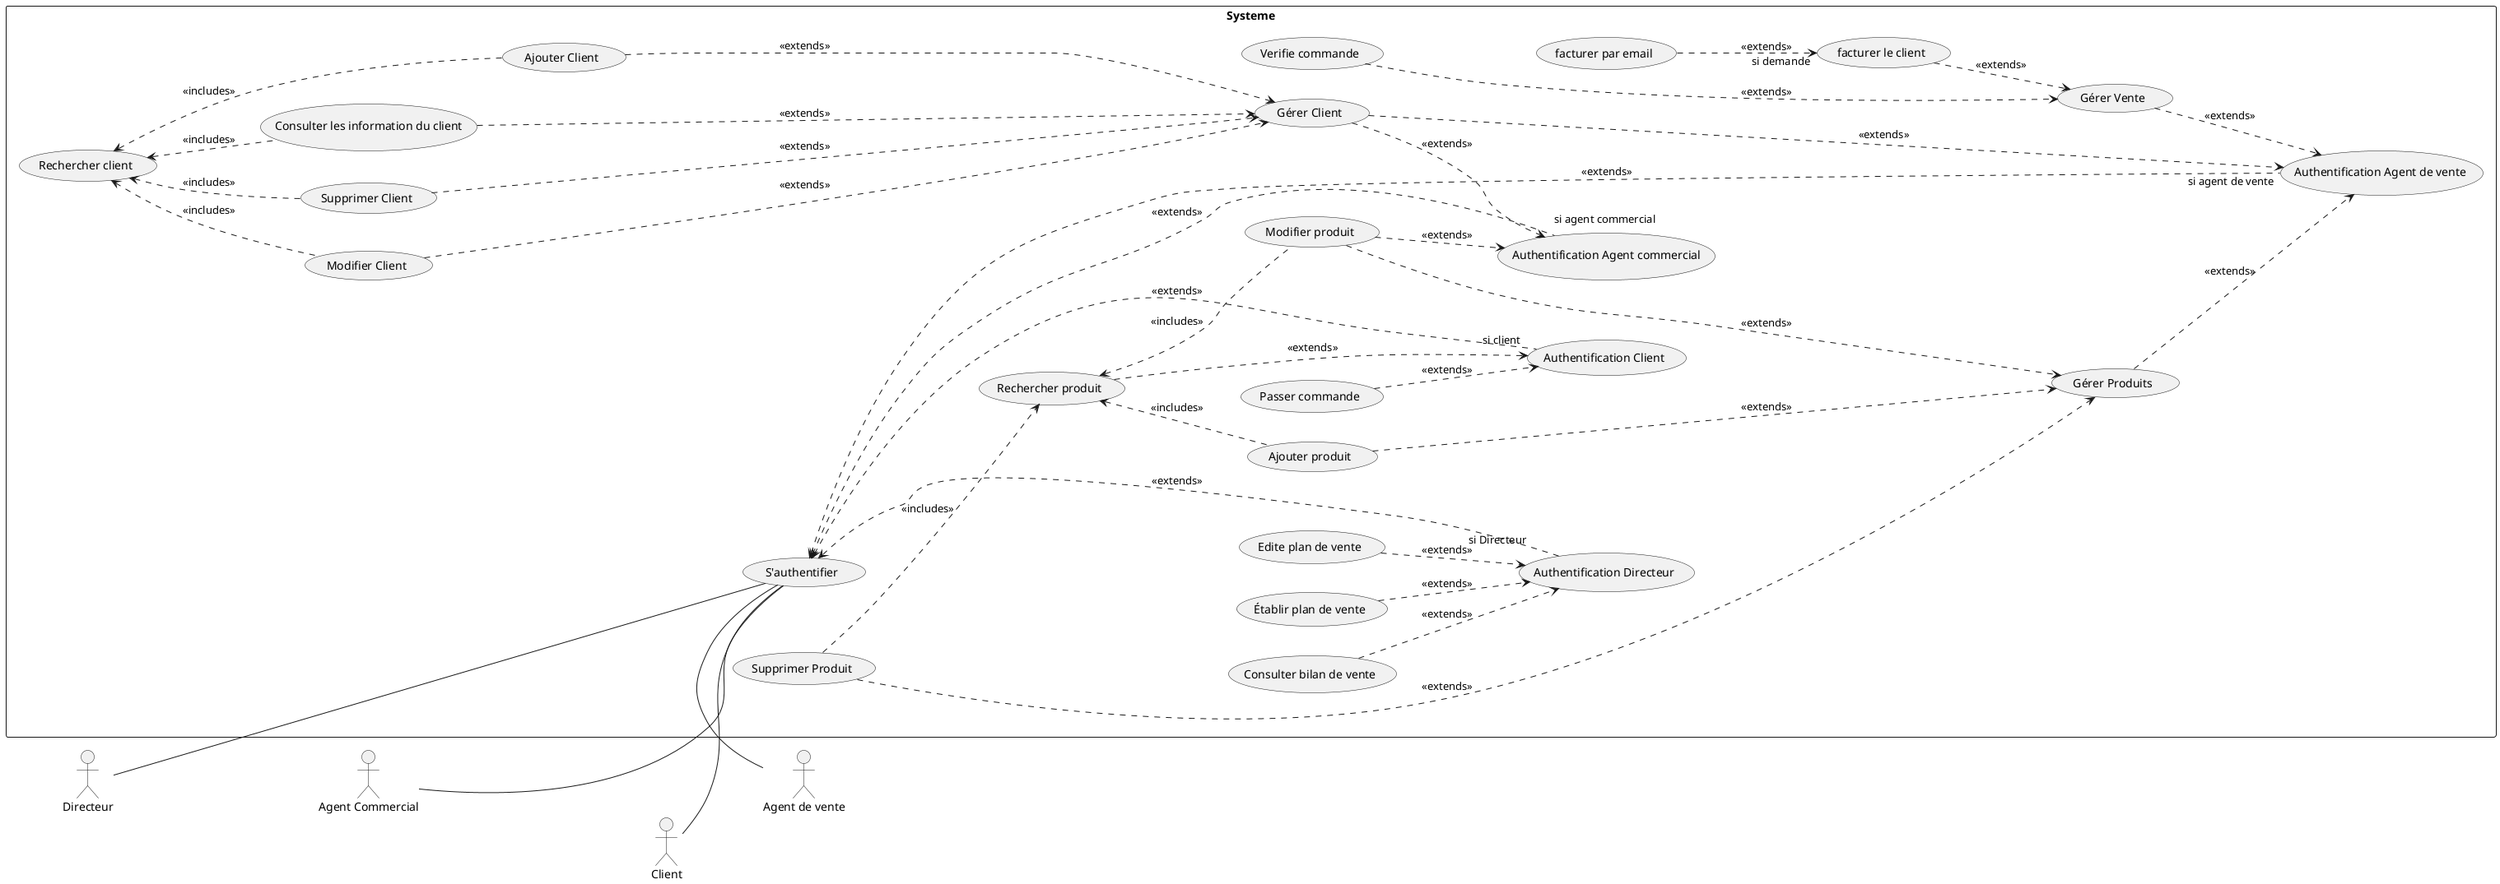 @startuml produits
left to right direction

    Actor "Agent de vente" AS A1
    Actor "Agent Commercial" AS A2
    Actor "Client" AS A3
    Actor "Directeur" AS A4


rectangle Systeme {
        
    (Authentification Agent de vente) AS UC1
    (Authentification Agent commercial) AS UC2
    (Authentification Client) AS UC3
    (Authentification Directeur) AS UC4
    (Gérer Produits) AS UC5
    (Ajouter produit) AS UC6
    (Modifier produit) AS UC7
    (Rechercher produit) AS UC8
    (Gérer Client) AS UC9
    (Ajouter Client) AS UC10
    (Modifier Client) AS UC11
    (Supprimer Client) AS UC12
    (Consulter les information du client) AS UC13
    (Rechercher client) AS UC22
    (facturer le client) AS UC18
    (facturer par email) AS UC19
    (Gérer Vente) AS UC14
    (Passer commande) AS UC15
    (Établir plan de vente) AS UC16
    (Consulter bilan de vente) AS UC17
    (Edite plan de vente) AS UC20
    (Verifie commande) AS UC21
    (S'authentifier) AS UC23
    (Supprimer Produit) AS UC24

}

A1 - UC23
A2 --- UC23
A3 -- UC23
A4 ---- UC23

UC23 <.... UC1 : <<extends>> "si agent de vente"
UC23 <.... UC2 : <<extends>> "si agent commercial"
UC23 <.... UC3 : <<extends>> "si client"
UC23 <.... UC4 : <<extends>> "si Directeur"

UC6 ....> UC5 : <<extends>>
UC7 ....> UC5 : <<extends>>
UC7 ..> UC2 : <<extends>>
UC8 <.. UC6 : <<includes>>
UC8 <.. UC7 : <<includes>>
UC5 ..> UC1 : <<extends>>

UC10 ....> UC9 : <<extends>> 
UC11 .....> UC9 : <<extends>>
UC12 .....> UC9 : <<extends>>
UC22 <.. UC10: <<includes>>
UC22 <.. UC11: <<includes>>
UC22 <.. UC12: <<includes>>
UC22 <.. UC13: <<includes>>
UC13 .....> UC9 : <<extends>>
UC18 ..> UC14: <<extends>>
UC19 ..> UC18: <<extends>> "si demande"
UC9  ..> UC1 : <<extends>>
UC9  ..> UC2 : <<extends>>
UC14 ..> UC1 : <<extends>>
UC15 ..> UC3 : <<extends>>
UC17 ..> UC4 : <<extends>>
UC16 ..> UC4 : <<extends>>
UC20 ..> UC4 : <<extends>>
UC21 ....> UC14: <<extends>>
UC8  ..> UC3 : <<extends>>
UC24 ...> UC5 : <<extends>>
UC24 ..> UC8 : <<includes>>



@enduml
